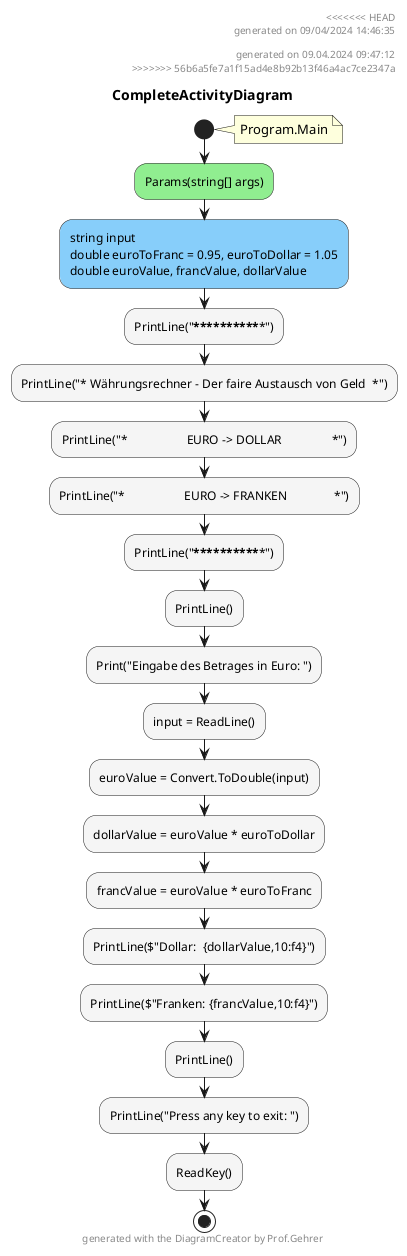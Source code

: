@startuml CompleteActivityDiagram
header
<<<<<<< HEAD
generated on 09/04/2024 14:46:35
=======
generated on 09.04.2024 09:47:12
>>>>>>> 56b6a5fe7a1f15ad4e8b92b13f46a4ac7ce2347a
end header
title CompleteActivityDiagram
start
note right:  Program.Main
#LightGreen:Params(string[] args);
#LightSkyBlue:string input\ndouble euroToFranc = 0.95, euroToDollar = 1.05\ndouble euroValue, francValue, dollarValue;
#WhiteSmoke:PrintLine("***************************************************");
#WhiteSmoke:PrintLine("* Währungsrechner - Der faire Austausch von Geld  *");
#WhiteSmoke:PrintLine("*                   EURO -> DOLLAR                *");
#WhiteSmoke:PrintLine("*                   EURO -> FRANKEN               *");
#WhiteSmoke:PrintLine("***************************************************");
#WhiteSmoke:PrintLine();
#WhiteSmoke:Print("Eingabe des Betrages in Euro: ");
#WhiteSmoke:input = ReadLine();
#WhiteSmoke:euroValue = Convert.ToDouble(input);
#WhiteSmoke:dollarValue = euroValue * euroToDollar;
#WhiteSmoke:francValue = euroValue * euroToFranc;
#WhiteSmoke:PrintLine($"Dollar:  {dollarValue,10:f4}");
#WhiteSmoke:PrintLine($"Franken: {francValue,10:f4}");
#WhiteSmoke:PrintLine();
#WhiteSmoke:PrintLine("Press any key to exit: ");
#WhiteSmoke:ReadKey();
stop
footer
generated with the DiagramCreator by Prof.Gehrer
end footer
@enduml
